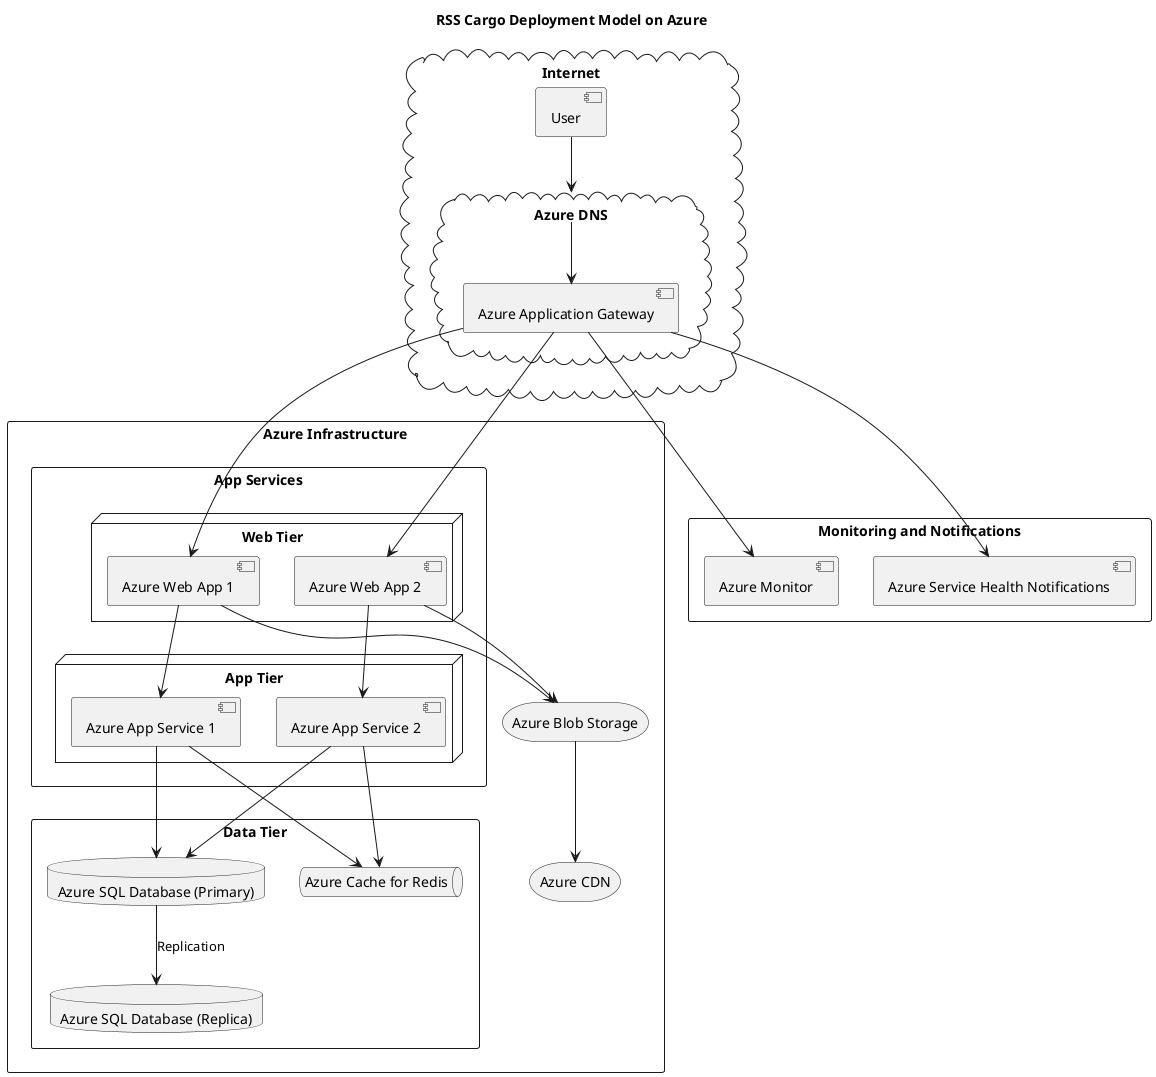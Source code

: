 @startuml
title RSS Cargo Deployment Model on Azure

cloud "Internet" {
  [User] --> [Azure DNS]
}

rectangle "Azure Infrastructure" {
  cloud "Azure DNS" {
    [Azure DNS] --> [Azure Application Gateway]
  }

  rectangle "App Services" {
    node "Web Tier" {
      [Azure Web App 1]
      [Azure Web App 2]
    }
    node "App Tier" {
      [Azure App Service 1]
      [Azure App Service 2]
    }
  }

  rectangle "Data Tier" {
    database "Azure SQL Database (Primary)" as SQLPrimary
    database "Azure SQL Database (Replica)" as SQLReplica
    queue "Azure Cache for Redis" as RedisCache
  }

  storage "Azure Blob Storage" as BlobStorage
  storage "Azure CDN" as AzureCDN
}

rectangle "Monitoring and Notifications" {
  [Azure Monitor]
  [Azure Service Health Notifications]
}

[Azure Application Gateway] --> [Azure Web App 1]
[Azure Application Gateway] --> [Azure Web App 2]
[Azure Web App 1] --> [Azure App Service 1]
[Azure Web App 2] --> [Azure App Service 2]
[Azure App Service 1] --> SQLPrimary
[Azure App Service 2] --> SQLPrimary
SQLPrimary --> SQLReplica : Replication
[Azure App Service 1] --> RedisCache
[Azure App Service 2] --> RedisCache
[Azure Web App 1] --> BlobStorage
[Azure Web App 2] --> BlobStorage
BlobStorage --> AzureCDN

[Azure Application Gateway] --> [Azure Monitor]
[Azure Application Gateway] --> [Azure Service Health Notifications]
@enduml
